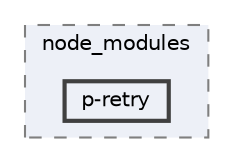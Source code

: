 digraph "pkiclassroomrescheduler/src/main/frontend/node_modules/p-retry"
{
 // LATEX_PDF_SIZE
  bgcolor="transparent";
  edge [fontname=Helvetica,fontsize=10,labelfontname=Helvetica,labelfontsize=10];
  node [fontname=Helvetica,fontsize=10,shape=box,height=0.2,width=0.4];
  compound=true
  subgraph clusterdir_72953eda66ccb3a2722c28e1c3e6c23b {
    graph [ bgcolor="#edf0f7", pencolor="grey50", label="node_modules", fontname=Helvetica,fontsize=10 style="filled,dashed", URL="dir_72953eda66ccb3a2722c28e1c3e6c23b.html",tooltip=""]
  dir_bb3c1ef0cbb299bad38d1cb9ca564eba [label="p-retry", fillcolor="#edf0f7", color="grey25", style="filled,bold", URL="dir_bb3c1ef0cbb299bad38d1cb9ca564eba.html",tooltip=""];
  }
}
